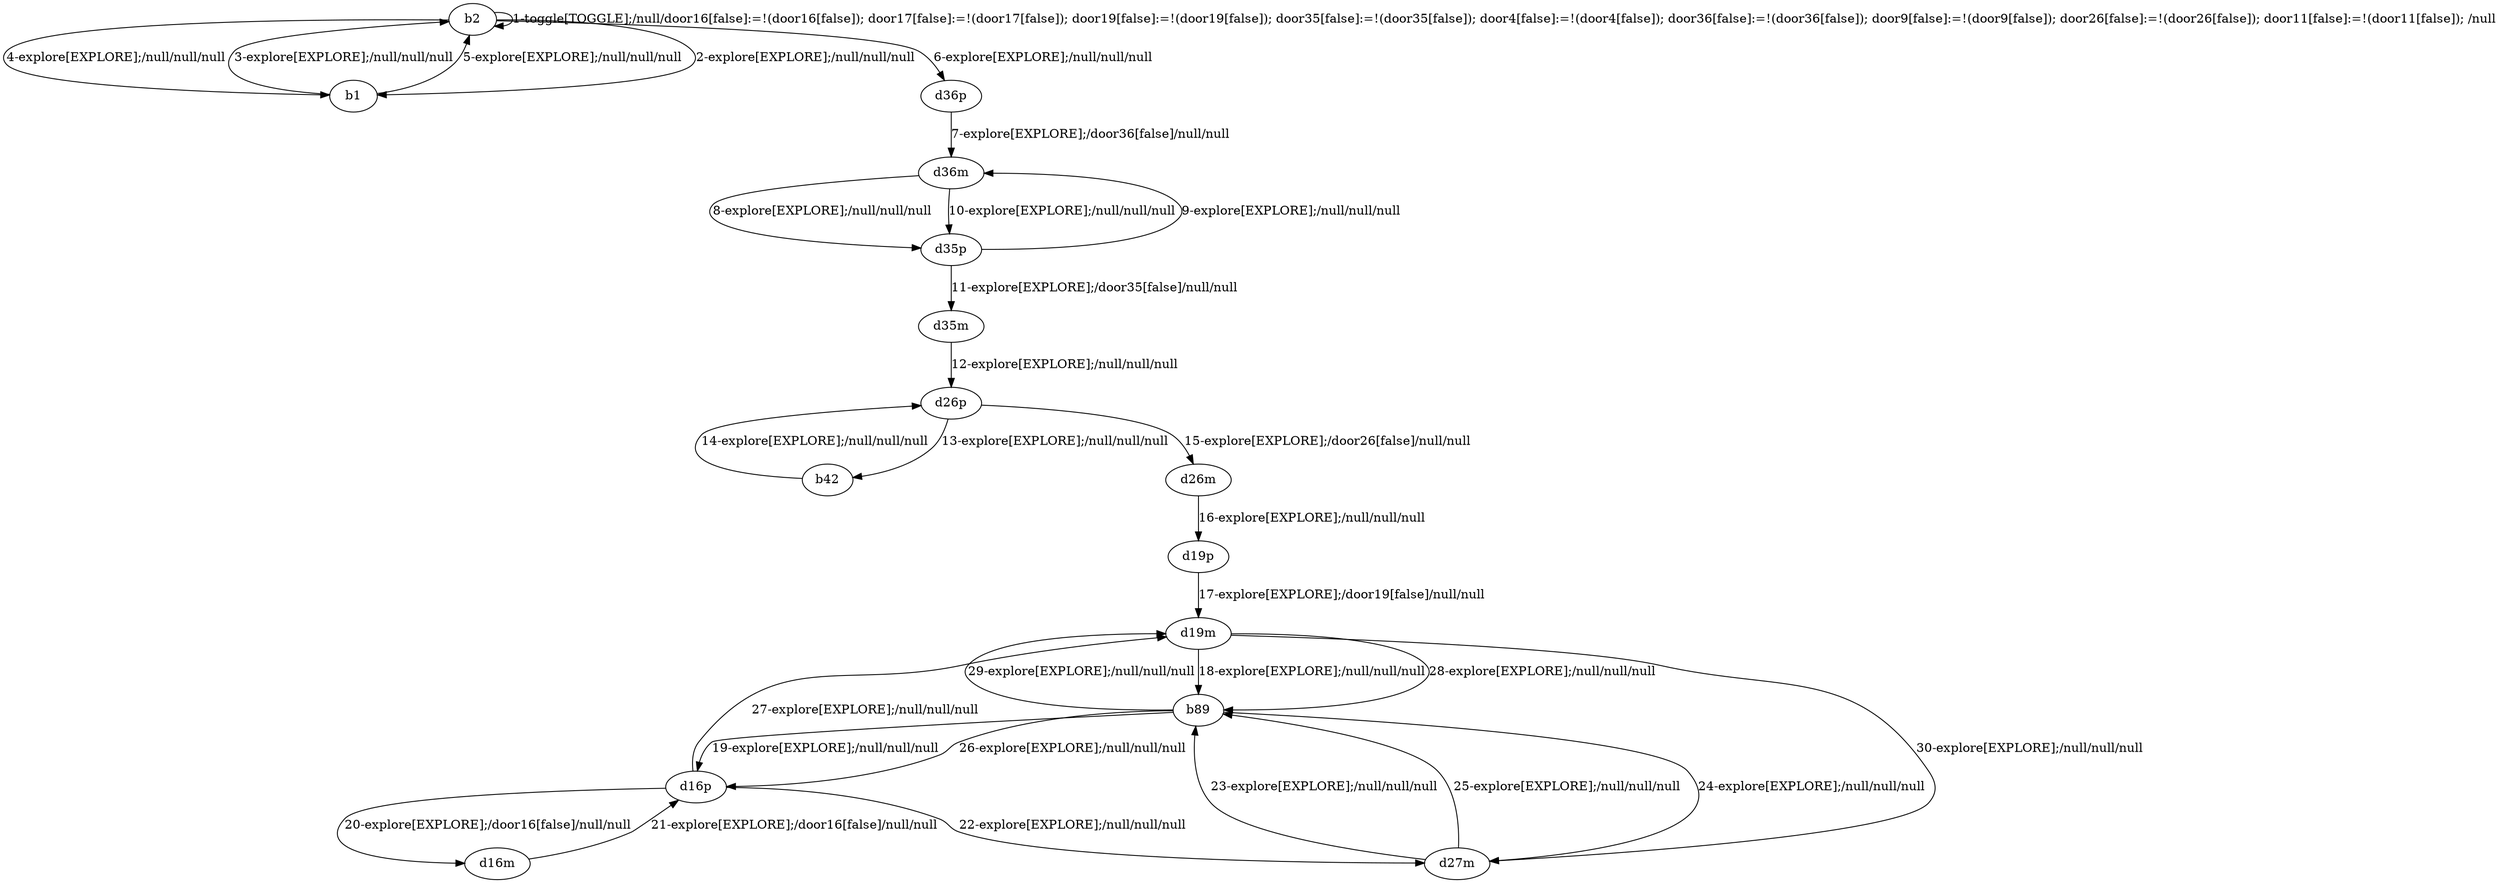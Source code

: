 # Total number of goals covered by this test: 1
# d16m --> d16p

digraph g {
"b2" -> "b2" [label = "1-toggle[TOGGLE];/null/door16[false]:=!(door16[false]); door17[false]:=!(door17[false]); door19[false]:=!(door19[false]); door35[false]:=!(door35[false]); door4[false]:=!(door4[false]); door36[false]:=!(door36[false]); door9[false]:=!(door9[false]); door26[false]:=!(door26[false]); door11[false]:=!(door11[false]); /null"];
"b2" -> "b1" [label = "2-explore[EXPLORE];/null/null/null"];
"b1" -> "b2" [label = "3-explore[EXPLORE];/null/null/null"];
"b2" -> "b1" [label = "4-explore[EXPLORE];/null/null/null"];
"b1" -> "b2" [label = "5-explore[EXPLORE];/null/null/null"];
"b2" -> "d36p" [label = "6-explore[EXPLORE];/null/null/null"];
"d36p" -> "d36m" [label = "7-explore[EXPLORE];/door36[false]/null/null"];
"d36m" -> "d35p" [label = "8-explore[EXPLORE];/null/null/null"];
"d35p" -> "d36m" [label = "9-explore[EXPLORE];/null/null/null"];
"d36m" -> "d35p" [label = "10-explore[EXPLORE];/null/null/null"];
"d35p" -> "d35m" [label = "11-explore[EXPLORE];/door35[false]/null/null"];
"d35m" -> "d26p" [label = "12-explore[EXPLORE];/null/null/null"];
"d26p" -> "b42" [label = "13-explore[EXPLORE];/null/null/null"];
"b42" -> "d26p" [label = "14-explore[EXPLORE];/null/null/null"];
"d26p" -> "d26m" [label = "15-explore[EXPLORE];/door26[false]/null/null"];
"d26m" -> "d19p" [label = "16-explore[EXPLORE];/null/null/null"];
"d19p" -> "d19m" [label = "17-explore[EXPLORE];/door19[false]/null/null"];
"d19m" -> "b89" [label = "18-explore[EXPLORE];/null/null/null"];
"b89" -> "d16p" [label = "19-explore[EXPLORE];/null/null/null"];
"d16p" -> "d16m" [label = "20-explore[EXPLORE];/door16[false]/null/null"];
"d16m" -> "d16p" [label = "21-explore[EXPLORE];/door16[false]/null/null"];
"d16p" -> "d27m" [label = "22-explore[EXPLORE];/null/null/null"];
"d27m" -> "b89" [label = "23-explore[EXPLORE];/null/null/null"];
"b89" -> "d27m" [label = "24-explore[EXPLORE];/null/null/null"];
"d27m" -> "b89" [label = "25-explore[EXPLORE];/null/null/null"];
"b89" -> "d16p" [label = "26-explore[EXPLORE];/null/null/null"];
"d16p" -> "d19m" [label = "27-explore[EXPLORE];/null/null/null"];
"d19m" -> "b89" [label = "28-explore[EXPLORE];/null/null/null"];
"b89" -> "d19m" [label = "29-explore[EXPLORE];/null/null/null"];
"d19m" -> "d27m" [label = "30-explore[EXPLORE];/null/null/null"];
}